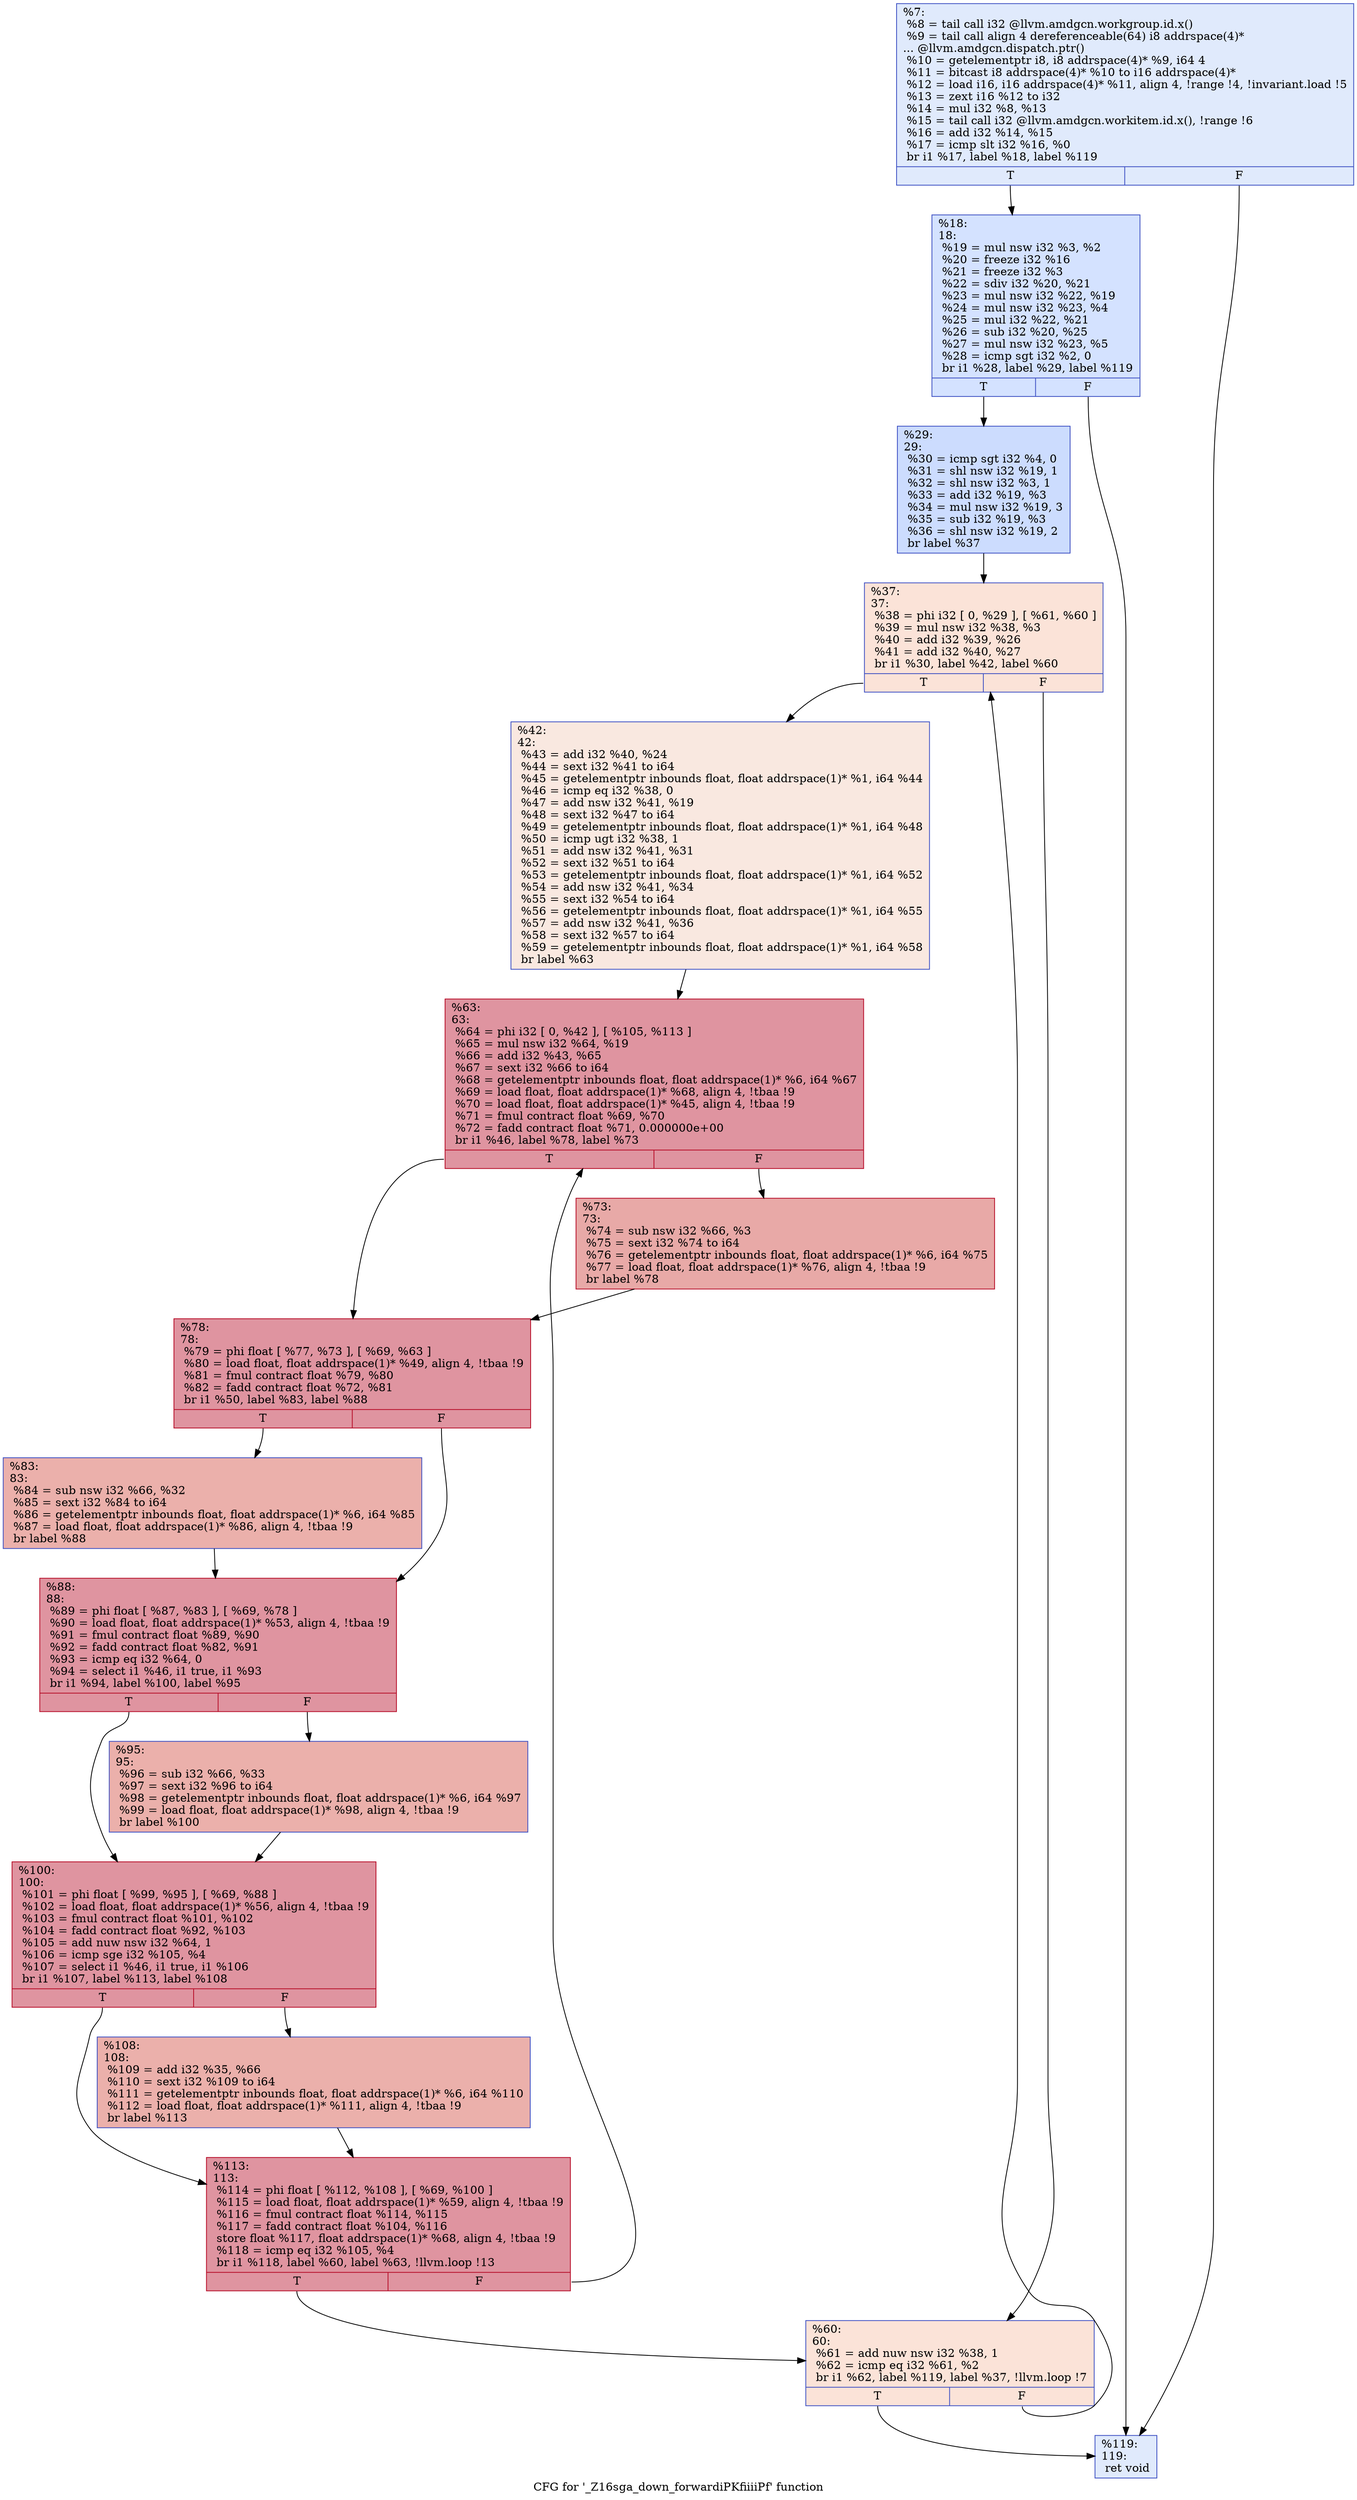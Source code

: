 digraph "CFG for '_Z16sga_down_forwardiPKfiiiiPf' function" {
	label="CFG for '_Z16sga_down_forwardiPKfiiiiPf' function";

	Node0x4ba62a0 [shape=record,color="#3d50c3ff", style=filled, fillcolor="#b9d0f970",label="{%7:\l  %8 = tail call i32 @llvm.amdgcn.workgroup.id.x()\l  %9 = tail call align 4 dereferenceable(64) i8 addrspace(4)*\l... @llvm.amdgcn.dispatch.ptr()\l  %10 = getelementptr i8, i8 addrspace(4)* %9, i64 4\l  %11 = bitcast i8 addrspace(4)* %10 to i16 addrspace(4)*\l  %12 = load i16, i16 addrspace(4)* %11, align 4, !range !4, !invariant.load !5\l  %13 = zext i16 %12 to i32\l  %14 = mul i32 %8, %13\l  %15 = tail call i32 @llvm.amdgcn.workitem.id.x(), !range !6\l  %16 = add i32 %14, %15\l  %17 = icmp slt i32 %16, %0\l  br i1 %17, label %18, label %119\l|{<s0>T|<s1>F}}"];
	Node0x4ba62a0:s0 -> Node0x4ba81d0;
	Node0x4ba62a0:s1 -> Node0x4ba8260;
	Node0x4ba81d0 [shape=record,color="#3d50c3ff", style=filled, fillcolor="#9ebeff70",label="{%18:\l18:                                               \l  %19 = mul nsw i32 %3, %2\l  %20 = freeze i32 %16\l  %21 = freeze i32 %3\l  %22 = sdiv i32 %20, %21\l  %23 = mul nsw i32 %22, %19\l  %24 = mul nsw i32 %23, %4\l  %25 = mul i32 %22, %21\l  %26 = sub i32 %20, %25\l  %27 = mul nsw i32 %23, %5\l  %28 = icmp sgt i32 %2, 0\l  br i1 %28, label %29, label %119\l|{<s0>T|<s1>F}}"];
	Node0x4ba81d0:s0 -> Node0x4ba8900;
	Node0x4ba81d0:s1 -> Node0x4ba8260;
	Node0x4ba8900 [shape=record,color="#3d50c3ff", style=filled, fillcolor="#8caffe70",label="{%29:\l29:                                               \l  %30 = icmp sgt i32 %4, 0\l  %31 = shl nsw i32 %19, 1\l  %32 = shl nsw i32 %3, 1\l  %33 = add i32 %19, %3\l  %34 = mul nsw i32 %19, 3\l  %35 = sub i32 %19, %3\l  %36 = shl nsw i32 %19, 2\l  br label %37\l}"];
	Node0x4ba8900 -> Node0x4ba8fa0;
	Node0x4ba8fa0 [shape=record,color="#3d50c3ff", style=filled, fillcolor="#f6bfa670",label="{%37:\l37:                                               \l  %38 = phi i32 [ 0, %29 ], [ %61, %60 ]\l  %39 = mul nsw i32 %38, %3\l  %40 = add i32 %39, %26\l  %41 = add i32 %40, %27\l  br i1 %30, label %42, label %60\l|{<s0>T|<s1>F}}"];
	Node0x4ba8fa0:s0 -> Node0x4ba9380;
	Node0x4ba8fa0:s1 -> Node0x4ba9090;
	Node0x4ba9380 [shape=record,color="#3d50c3ff", style=filled, fillcolor="#f1ccb870",label="{%42:\l42:                                               \l  %43 = add i32 %40, %24\l  %44 = sext i32 %41 to i64\l  %45 = getelementptr inbounds float, float addrspace(1)* %1, i64 %44\l  %46 = icmp eq i32 %38, 0\l  %47 = add nsw i32 %41, %19\l  %48 = sext i32 %47 to i64\l  %49 = getelementptr inbounds float, float addrspace(1)* %1, i64 %48\l  %50 = icmp ugt i32 %38, 1\l  %51 = add nsw i32 %41, %31\l  %52 = sext i32 %51 to i64\l  %53 = getelementptr inbounds float, float addrspace(1)* %1, i64 %52\l  %54 = add nsw i32 %41, %34\l  %55 = sext i32 %54 to i64\l  %56 = getelementptr inbounds float, float addrspace(1)* %1, i64 %55\l  %57 = add nsw i32 %41, %36\l  %58 = sext i32 %57 to i64\l  %59 = getelementptr inbounds float, float addrspace(1)* %1, i64 %58\l  br label %63\l}"];
	Node0x4ba9380 -> Node0x4ba9e00;
	Node0x4ba9090 [shape=record,color="#3d50c3ff", style=filled, fillcolor="#f6bfa670",label="{%60:\l60:                                               \l  %61 = add nuw nsw i32 %38, 1\l  %62 = icmp eq i32 %61, %2\l  br i1 %62, label %119, label %37, !llvm.loop !7\l|{<s0>T|<s1>F}}"];
	Node0x4ba9090:s0 -> Node0x4ba8260;
	Node0x4ba9090:s1 -> Node0x4ba8fa0;
	Node0x4ba9e00 [shape=record,color="#b70d28ff", style=filled, fillcolor="#b70d2870",label="{%63:\l63:                                               \l  %64 = phi i32 [ 0, %42 ], [ %105, %113 ]\l  %65 = mul nsw i32 %64, %19\l  %66 = add i32 %43, %65\l  %67 = sext i32 %66 to i64\l  %68 = getelementptr inbounds float, float addrspace(1)* %6, i64 %67\l  %69 = load float, float addrspace(1)* %68, align 4, !tbaa !9\l  %70 = load float, float addrspace(1)* %45, align 4, !tbaa !9\l  %71 = fmul contract float %69, %70\l  %72 = fadd contract float %71, 0.000000e+00\l  br i1 %46, label %78, label %73\l|{<s0>T|<s1>F}}"];
	Node0x4ba9e00:s0 -> Node0x4babaa0;
	Node0x4ba9e00:s1 -> Node0x4babb30;
	Node0x4babb30 [shape=record,color="#b70d28ff", style=filled, fillcolor="#ca3b3770",label="{%73:\l73:                                               \l  %74 = sub nsw i32 %66, %3\l  %75 = sext i32 %74 to i64\l  %76 = getelementptr inbounds float, float addrspace(1)* %6, i64 %75\l  %77 = load float, float addrspace(1)* %76, align 4, !tbaa !9\l  br label %78\l}"];
	Node0x4babb30 -> Node0x4babaa0;
	Node0x4babaa0 [shape=record,color="#b70d28ff", style=filled, fillcolor="#b70d2870",label="{%78:\l78:                                               \l  %79 = phi float [ %77, %73 ], [ %69, %63 ]\l  %80 = load float, float addrspace(1)* %49, align 4, !tbaa !9\l  %81 = fmul contract float %79, %80\l  %82 = fadd contract float %72, %81\l  br i1 %50, label %83, label %88\l|{<s0>T|<s1>F}}"];
	Node0x4babaa0:s0 -> Node0x4bac130;
	Node0x4babaa0:s1 -> Node0x4bac180;
	Node0x4bac130 [shape=record,color="#3d50c3ff", style=filled, fillcolor="#d24b4070",label="{%83:\l83:                                               \l  %84 = sub nsw i32 %66, %32\l  %85 = sext i32 %84 to i64\l  %86 = getelementptr inbounds float, float addrspace(1)* %6, i64 %85\l  %87 = load float, float addrspace(1)* %86, align 4, !tbaa !9\l  br label %88\l}"];
	Node0x4bac130 -> Node0x4bac180;
	Node0x4bac180 [shape=record,color="#b70d28ff", style=filled, fillcolor="#b70d2870",label="{%88:\l88:                                               \l  %89 = phi float [ %87, %83 ], [ %69, %78 ]\l  %90 = load float, float addrspace(1)* %53, align 4, !tbaa !9\l  %91 = fmul contract float %89, %90\l  %92 = fadd contract float %82, %91\l  %93 = icmp eq i32 %64, 0\l  %94 = select i1 %46, i1 true, i1 %93\l  br i1 %94, label %100, label %95\l|{<s0>T|<s1>F}}"];
	Node0x4bac180:s0 -> Node0x4bac880;
	Node0x4bac180:s1 -> Node0x4bac8d0;
	Node0x4bac8d0 [shape=record,color="#3d50c3ff", style=filled, fillcolor="#d24b4070",label="{%95:\l95:                                               \l  %96 = sub i32 %66, %33\l  %97 = sext i32 %96 to i64\l  %98 = getelementptr inbounds float, float addrspace(1)* %6, i64 %97\l  %99 = load float, float addrspace(1)* %98, align 4, !tbaa !9\l  br label %100\l}"];
	Node0x4bac8d0 -> Node0x4bac880;
	Node0x4bac880 [shape=record,color="#b70d28ff", style=filled, fillcolor="#b70d2870",label="{%100:\l100:                                              \l  %101 = phi float [ %99, %95 ], [ %69, %88 ]\l  %102 = load float, float addrspace(1)* %56, align 4, !tbaa !9\l  %103 = fmul contract float %101, %102\l  %104 = fadd contract float %92, %103\l  %105 = add nuw nsw i32 %64, 1\l  %106 = icmp sge i32 %105, %4\l  %107 = select i1 %46, i1 true, i1 %106\l  br i1 %107, label %113, label %108\l|{<s0>T|<s1>F}}"];
	Node0x4bac880:s0 -> Node0x4baa150;
	Node0x4bac880:s1 -> Node0x4bad090;
	Node0x4bad090 [shape=record,color="#3d50c3ff", style=filled, fillcolor="#d24b4070",label="{%108:\l108:                                              \l  %109 = add i32 %35, %66\l  %110 = sext i32 %109 to i64\l  %111 = getelementptr inbounds float, float addrspace(1)* %6, i64 %110\l  %112 = load float, float addrspace(1)* %111, align 4, !tbaa !9\l  br label %113\l}"];
	Node0x4bad090 -> Node0x4baa150;
	Node0x4baa150 [shape=record,color="#b70d28ff", style=filled, fillcolor="#b70d2870",label="{%113:\l113:                                              \l  %114 = phi float [ %112, %108 ], [ %69, %100 ]\l  %115 = load float, float addrspace(1)* %59, align 4, !tbaa !9\l  %116 = fmul contract float %114, %115\l  %117 = fadd contract float %104, %116\l  store float %117, float addrspace(1)* %68, align 4, !tbaa !9\l  %118 = icmp eq i32 %105, %4\l  br i1 %118, label %60, label %63, !llvm.loop !13\l|{<s0>T|<s1>F}}"];
	Node0x4baa150:s0 -> Node0x4ba9090;
	Node0x4baa150:s1 -> Node0x4ba9e00;
	Node0x4ba8260 [shape=record,color="#3d50c3ff", style=filled, fillcolor="#b9d0f970",label="{%119:\l119:                                              \l  ret void\l}"];
}

